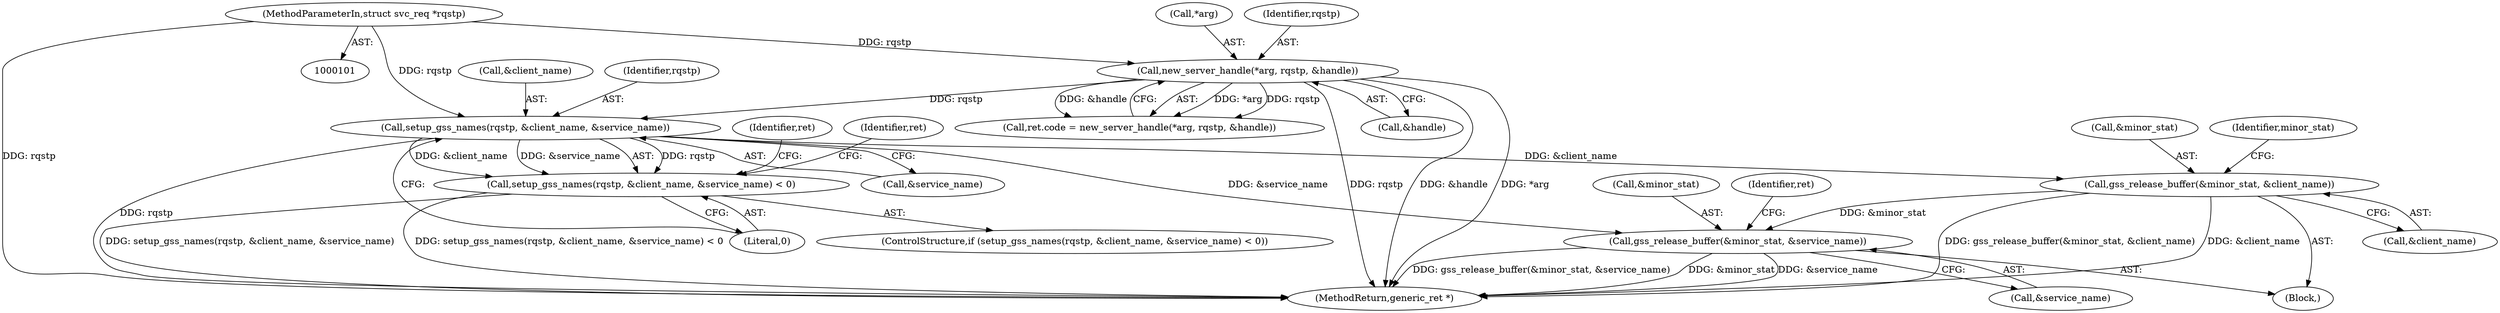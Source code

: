 digraph "0_krb5_83ed75feba32e46f736fcce0d96a0445f29b96c2_14@pointer" {
"1000162" [label="(Call,setup_gss_names(rqstp, &client_name, &service_name))"];
"1000133" [label="(Call,new_server_handle(*arg, rqstp, &handle))"];
"1000103" [label="(MethodParameterIn,struct svc_req *rqstp)"];
"1000161" [label="(Call,setup_gss_names(rqstp, &client_name, &service_name) < 0)"];
"1000268" [label="(Call,gss_release_buffer(&minor_stat, &client_name))"];
"1000273" [label="(Call,gss_release_buffer(&minor_stat, &service_name))"];
"1000268" [label="(Call,gss_release_buffer(&minor_stat, &client_name))"];
"1000172" [label="(Identifier,ret)"];
"1000161" [label="(Call,setup_gss_names(rqstp, &client_name, &service_name) < 0)"];
"1000137" [label="(Call,&handle)"];
"1000164" [label="(Call,&client_name)"];
"1000163" [label="(Identifier,rqstp)"];
"1000168" [label="(Literal,0)"];
"1000271" [label="(Call,&client_name)"];
"1000269" [label="(Call,&minor_stat)"];
"1000162" [label="(Call,setup_gss_names(rqstp, &client_name, &service_name))"];
"1000136" [label="(Identifier,rqstp)"];
"1000273" [label="(Call,gss_release_buffer(&minor_stat, &service_name))"];
"1000166" [label="(Call,&service_name)"];
"1000275" [label="(Identifier,minor_stat)"];
"1000134" [label="(Call,*arg)"];
"1000281" [label="(MethodReturn,generic_ret *)"];
"1000276" [label="(Call,&service_name)"];
"1000274" [label="(Call,&minor_stat)"];
"1000179" [label="(Identifier,ret)"];
"1000280" [label="(Identifier,ret)"];
"1000129" [label="(Call,ret.code = new_server_handle(*arg, rqstp, &handle))"];
"1000133" [label="(Call,new_server_handle(*arg, rqstp, &handle))"];
"1000104" [label="(Block,)"];
"1000160" [label="(ControlStructure,if (setup_gss_names(rqstp, &client_name, &service_name) < 0))"];
"1000103" [label="(MethodParameterIn,struct svc_req *rqstp)"];
"1000162" -> "1000161"  [label="AST: "];
"1000162" -> "1000166"  [label="CFG: "];
"1000163" -> "1000162"  [label="AST: "];
"1000164" -> "1000162"  [label="AST: "];
"1000166" -> "1000162"  [label="AST: "];
"1000168" -> "1000162"  [label="CFG: "];
"1000162" -> "1000281"  [label="DDG: rqstp"];
"1000162" -> "1000161"  [label="DDG: rqstp"];
"1000162" -> "1000161"  [label="DDG: &client_name"];
"1000162" -> "1000161"  [label="DDG: &service_name"];
"1000133" -> "1000162"  [label="DDG: rqstp"];
"1000103" -> "1000162"  [label="DDG: rqstp"];
"1000162" -> "1000268"  [label="DDG: &client_name"];
"1000162" -> "1000273"  [label="DDG: &service_name"];
"1000133" -> "1000129"  [label="AST: "];
"1000133" -> "1000137"  [label="CFG: "];
"1000134" -> "1000133"  [label="AST: "];
"1000136" -> "1000133"  [label="AST: "];
"1000137" -> "1000133"  [label="AST: "];
"1000129" -> "1000133"  [label="CFG: "];
"1000133" -> "1000281"  [label="DDG: *arg"];
"1000133" -> "1000281"  [label="DDG: rqstp"];
"1000133" -> "1000281"  [label="DDG: &handle"];
"1000133" -> "1000129"  [label="DDG: *arg"];
"1000133" -> "1000129"  [label="DDG: rqstp"];
"1000133" -> "1000129"  [label="DDG: &handle"];
"1000103" -> "1000133"  [label="DDG: rqstp"];
"1000103" -> "1000101"  [label="AST: "];
"1000103" -> "1000281"  [label="DDG: rqstp"];
"1000161" -> "1000160"  [label="AST: "];
"1000161" -> "1000168"  [label="CFG: "];
"1000168" -> "1000161"  [label="AST: "];
"1000172" -> "1000161"  [label="CFG: "];
"1000179" -> "1000161"  [label="CFG: "];
"1000161" -> "1000281"  [label="DDG: setup_gss_names(rqstp, &client_name, &service_name)"];
"1000161" -> "1000281"  [label="DDG: setup_gss_names(rqstp, &client_name, &service_name) < 0"];
"1000268" -> "1000104"  [label="AST: "];
"1000268" -> "1000271"  [label="CFG: "];
"1000269" -> "1000268"  [label="AST: "];
"1000271" -> "1000268"  [label="AST: "];
"1000275" -> "1000268"  [label="CFG: "];
"1000268" -> "1000281"  [label="DDG: gss_release_buffer(&minor_stat, &client_name)"];
"1000268" -> "1000281"  [label="DDG: &client_name"];
"1000268" -> "1000273"  [label="DDG: &minor_stat"];
"1000273" -> "1000104"  [label="AST: "];
"1000273" -> "1000276"  [label="CFG: "];
"1000274" -> "1000273"  [label="AST: "];
"1000276" -> "1000273"  [label="AST: "];
"1000280" -> "1000273"  [label="CFG: "];
"1000273" -> "1000281"  [label="DDG: &minor_stat"];
"1000273" -> "1000281"  [label="DDG: &service_name"];
"1000273" -> "1000281"  [label="DDG: gss_release_buffer(&minor_stat, &service_name)"];
}
